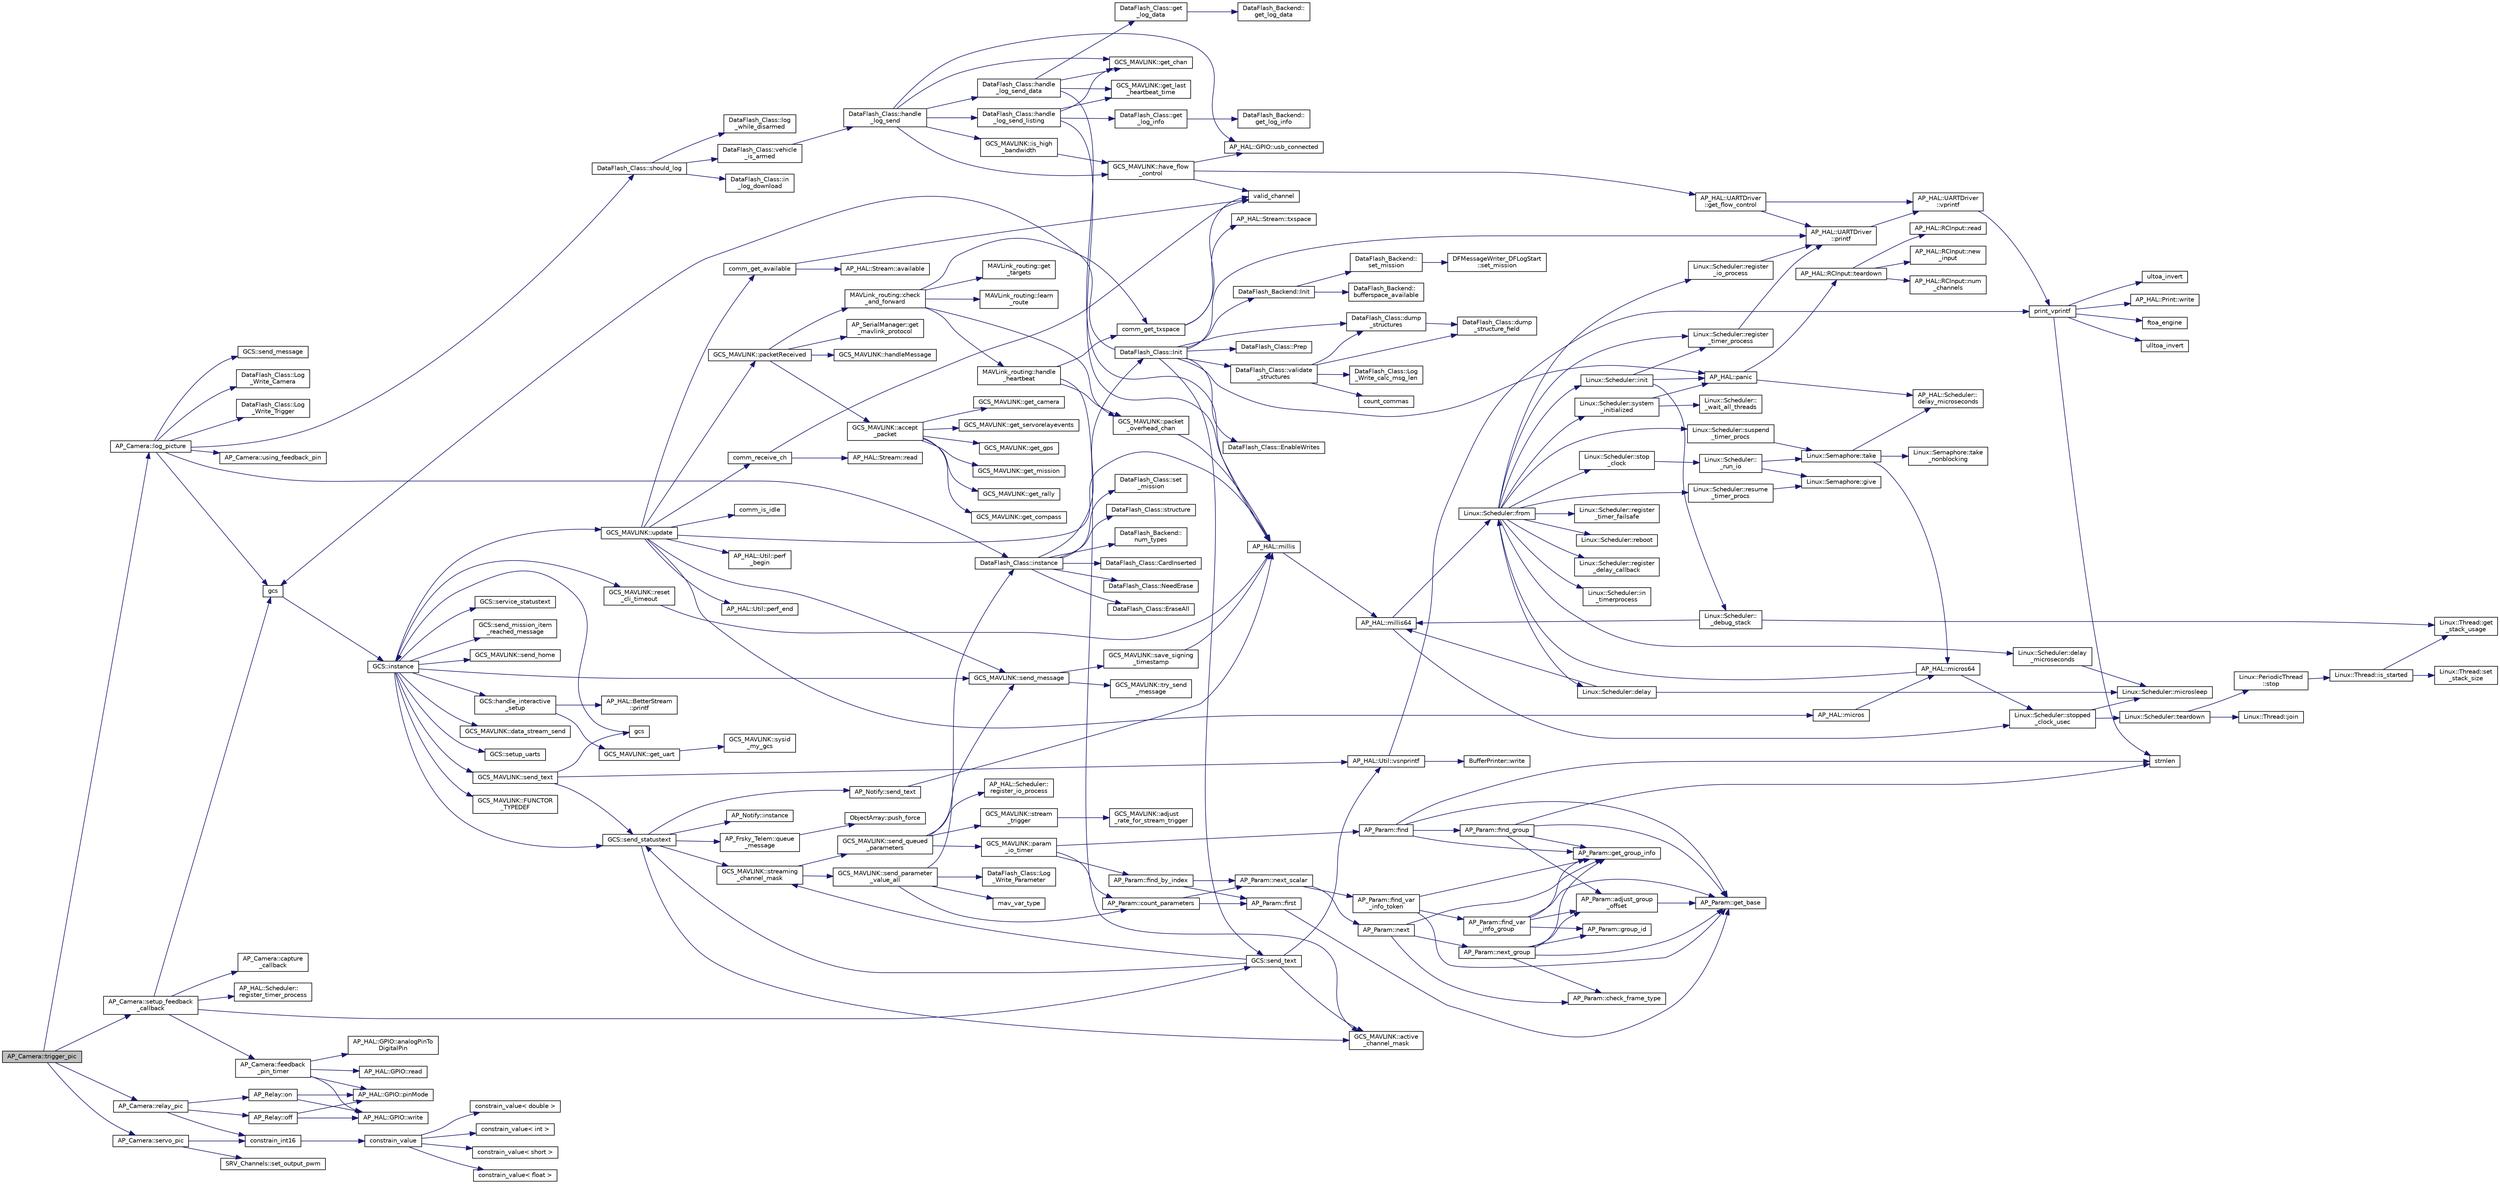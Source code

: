 digraph "AP_Camera::trigger_pic"
{
 // INTERACTIVE_SVG=YES
  edge [fontname="Helvetica",fontsize="10",labelfontname="Helvetica",labelfontsize="10"];
  node [fontname="Helvetica",fontsize="10",shape=record];
  rankdir="LR";
  Node1 [label="AP_Camera::trigger_pic",height=0.2,width=0.4,color="black", fillcolor="grey75", style="filled", fontcolor="black"];
  Node1 -> Node2 [color="midnightblue",fontsize="10",style="solid",fontname="Helvetica"];
  Node2 [label="AP_Camera::setup_feedback\l_callback",height=0.2,width=0.4,color="black", fillcolor="white", style="filled",URL="$classAP__Camera.html#a52203d3c3cc7e420e58c6d0e882f35f4"];
  Node2 -> Node3 [color="midnightblue",fontsize="10",style="solid",fontname="Helvetica"];
  Node3 [label="gcs",height=0.2,width=0.4,color="black", fillcolor="white", style="filled",URL="$GCS_8h.html#a1d3cc361b864ddf64a44c12ab3bd044e"];
  Node3 -> Node4 [color="midnightblue",fontsize="10",style="solid",fontname="Helvetica"];
  Node4 [label="GCS::instance",height=0.2,width=0.4,color="black", fillcolor="white", style="filled",URL="$classGCS.html#ae4cc34bdfabd2de4587d3553e6b4582d"];
  Node4 -> Node5 [color="midnightblue",fontsize="10",style="solid",fontname="Helvetica"];
  Node5 [label="GCS_MAVLINK::send_text",height=0.2,width=0.4,color="black", fillcolor="white", style="filled",URL="$structGCS__MAVLINK.html#a4a140f70e82bd456931afdfe045d610b"];
  Node5 -> Node6 [color="midnightblue",fontsize="10",style="solid",fontname="Helvetica"];
  Node6 [label="AP_HAL::Util::vsnprintf",height=0.2,width=0.4,color="black", fillcolor="white", style="filled",URL="$classAP__HAL_1_1Util.html#ac57ef0a9815cd597ad5cab5d6c31c6c8"];
  Node6 -> Node7 [color="midnightblue",fontsize="10",style="solid",fontname="Helvetica"];
  Node7 [label="print_vprintf",height=0.2,width=0.4,color="black", fillcolor="white", style="filled",URL="$print__vprintf_8cpp.html#a1534eaeab54696df96975b56d9f49212"];
  Node7 -> Node8 [color="midnightblue",fontsize="10",style="solid",fontname="Helvetica"];
  Node8 [label="AP_HAL::Print::write",height=0.2,width=0.4,color="black", fillcolor="white", style="filled",URL="$classAP__HAL_1_1Print.html#acc65391952a43334f8f5c9bef341f501"];
  Node7 -> Node9 [color="midnightblue",fontsize="10",style="solid",fontname="Helvetica"];
  Node9 [label="ftoa_engine",height=0.2,width=0.4,color="black", fillcolor="white", style="filled",URL="$ftoa__engine_8cpp.html#a1c28234da8f20b43c85890d4bb452947"];
  Node7 -> Node10 [color="midnightblue",fontsize="10",style="solid",fontname="Helvetica"];
  Node10 [label="strnlen",height=0.2,width=0.4,color="black", fillcolor="white", style="filled",URL="$replace_8cpp.html#a880bcc7b85a09e6254691bebd5344b51"];
  Node7 -> Node11 [color="midnightblue",fontsize="10",style="solid",fontname="Helvetica"];
  Node11 [label="ulltoa_invert",height=0.2,width=0.4,color="black", fillcolor="white", style="filled",URL="$utoa__invert_8cpp.html#a34926f552460b47c414ec4d83b32815c"];
  Node7 -> Node12 [color="midnightblue",fontsize="10",style="solid",fontname="Helvetica"];
  Node12 [label="ultoa_invert",height=0.2,width=0.4,color="black", fillcolor="white", style="filled",URL="$utoa__invert_8cpp.html#a5d99bba8e697c1e11da489d88fca8559"];
  Node6 -> Node13 [color="midnightblue",fontsize="10",style="solid",fontname="Helvetica"];
  Node13 [label="BufferPrinter::write",height=0.2,width=0.4,color="black", fillcolor="white", style="filled",URL="$classBufferPrinter.html#a0b98d7f59a6591097d2011d68359b8a0"];
  Node5 -> Node14 [color="midnightblue",fontsize="10",style="solid",fontname="Helvetica"];
  Node14 [label="gcs",height=0.2,width=0.4,color="black", fillcolor="white", style="filled",URL="$GCS__Common_8cpp.html#a1d3cc361b864ddf64a44c12ab3bd044e"];
  Node14 -> Node4 [color="midnightblue",fontsize="10",style="solid",fontname="Helvetica"];
  Node5 -> Node15 [color="midnightblue",fontsize="10",style="solid",fontname="Helvetica"];
  Node15 [label="GCS::send_statustext",height=0.2,width=0.4,color="black", fillcolor="white", style="filled",URL="$classGCS.html#a313e604179053ea42415b1c9289f13cd"];
  Node15 -> Node16 [color="midnightblue",fontsize="10",style="solid",fontname="Helvetica"];
  Node16 [label="AP_Frsky_Telem::queue\l_message",height=0.2,width=0.4,color="black", fillcolor="white", style="filled",URL="$classAP__Frsky__Telem.html#aef21b9f33af863589feda48a23877380"];
  Node16 -> Node17 [color="midnightblue",fontsize="10",style="solid",fontname="Helvetica"];
  Node17 [label="ObjectArray::push_force",height=0.2,width=0.4,color="black", fillcolor="white", style="filled",URL="$classObjectArray.html#aec1630ad862991767b30ae80a71a26ea"];
  Node15 -> Node18 [color="midnightblue",fontsize="10",style="solid",fontname="Helvetica"];
  Node18 [label="GCS_MAVLINK::active\l_channel_mask",height=0.2,width=0.4,color="black", fillcolor="white", style="filled",URL="$structGCS__MAVLINK.html#acad5b4ab40c7b7486392f07193ce4190"];
  Node15 -> Node19 [color="midnightblue",fontsize="10",style="solid",fontname="Helvetica"];
  Node19 [label="GCS_MAVLINK::streaming\l_channel_mask",height=0.2,width=0.4,color="black", fillcolor="white", style="filled",URL="$structGCS__MAVLINK.html#af948c4a65f98679941885e2c7cc12ac5"];
  Node19 -> Node20 [color="midnightblue",fontsize="10",style="solid",fontname="Helvetica"];
  Node20 [label="GCS_MAVLINK::send_parameter\l_value_all",height=0.2,width=0.4,color="black", fillcolor="white", style="filled",URL="$structGCS__MAVLINK.html#a1b0f7429c8fb152e17cd5fc0ff0d9267"];
  Node20 -> Node21 [color="midnightblue",fontsize="10",style="solid",fontname="Helvetica"];
  Node21 [label="mav_var_type",height=0.2,width=0.4,color="black", fillcolor="white", style="filled",URL="$GCS__MAVLink_8cpp.html#a4952a82a239f8f856c59724eb66847a2"];
  Node20 -> Node22 [color="midnightblue",fontsize="10",style="solid",fontname="Helvetica"];
  Node22 [label="AP_Param::count_parameters",height=0.2,width=0.4,color="black", fillcolor="white", style="filled",URL="$classAP__Param.html#a0819a26c7b80edb7a245036d1303cc75"];
  Node22 -> Node23 [color="midnightblue",fontsize="10",style="solid",fontname="Helvetica"];
  Node23 [label="AP_Param::first",height=0.2,width=0.4,color="black", fillcolor="white", style="filled",URL="$classAP__Param.html#adc0c44f152f0e3cbb12703b2a58d8f6b"];
  Node23 -> Node24 [color="midnightblue",fontsize="10",style="solid",fontname="Helvetica"];
  Node24 [label="AP_Param::get_base",height=0.2,width=0.4,color="black", fillcolor="white", style="filled",URL="$classAP__Param.html#a1dcc7820ea51e29cfb762387a9212818"];
  Node22 -> Node25 [color="midnightblue",fontsize="10",style="solid",fontname="Helvetica"];
  Node25 [label="AP_Param::next_scalar",height=0.2,width=0.4,color="black", fillcolor="white", style="filled",URL="$classAP__Param.html#a8cf8477edefdb6a0b2173d8229894173"];
  Node25 -> Node26 [color="midnightblue",fontsize="10",style="solid",fontname="Helvetica"];
  Node26 [label="AP_Param::next",height=0.2,width=0.4,color="black", fillcolor="white", style="filled",URL="$classAP__Param.html#ae329f47d0829a6ca578562fbec2d7383"];
  Node26 -> Node27 [color="midnightblue",fontsize="10",style="solid",fontname="Helvetica"];
  Node27 [label="AP_Param::check_frame_type",height=0.2,width=0.4,color="black", fillcolor="white", style="filled",URL="$classAP__Param.html#af535cde8cb54b9c361e199b2161980e7"];
  Node26 -> Node28 [color="midnightblue",fontsize="10",style="solid",fontname="Helvetica"];
  Node28 [label="AP_Param::get_group_info",height=0.2,width=0.4,color="black", fillcolor="white", style="filled",URL="$classAP__Param.html#a69baa95e011c7a8c4a29625c558c5501",tooltip="get group_info pointer based on flags "];
  Node26 -> Node29 [color="midnightblue",fontsize="10",style="solid",fontname="Helvetica"];
  Node29 [label="AP_Param::next_group",height=0.2,width=0.4,color="black", fillcolor="white", style="filled",URL="$classAP__Param.html#a17601b9ec7791da2904e07683e059e11"];
  Node29 -> Node27 [color="midnightblue",fontsize="10",style="solid",fontname="Helvetica"];
  Node29 -> Node28 [color="midnightblue",fontsize="10",style="solid",fontname="Helvetica"];
  Node29 -> Node30 [color="midnightblue",fontsize="10",style="solid",fontname="Helvetica"];
  Node30 [label="AP_Param::adjust_group\l_offset",height=0.2,width=0.4,color="black", fillcolor="white", style="filled",URL="$classAP__Param.html#aa8b43d95bca6adbf5497e8102cf73857"];
  Node30 -> Node24 [color="midnightblue",fontsize="10",style="solid",fontname="Helvetica"];
  Node29 -> Node31 [color="midnightblue",fontsize="10",style="solid",fontname="Helvetica"];
  Node31 [label="AP_Param::group_id",height=0.2,width=0.4,color="black", fillcolor="white", style="filled",URL="$classAP__Param.html#a90f6be43b427d44475380211164f8292"];
  Node29 -> Node24 [color="midnightblue",fontsize="10",style="solid",fontname="Helvetica"];
  Node25 -> Node32 [color="midnightblue",fontsize="10",style="solid",fontname="Helvetica"];
  Node32 [label="AP_Param::find_var\l_info_token",height=0.2,width=0.4,color="black", fillcolor="white", style="filled",URL="$classAP__Param.html#aa2638d3b9db28506452fc121c7faa7ff"];
  Node32 -> Node24 [color="midnightblue",fontsize="10",style="solid",fontname="Helvetica"];
  Node32 -> Node28 [color="midnightblue",fontsize="10",style="solid",fontname="Helvetica"];
  Node32 -> Node33 [color="midnightblue",fontsize="10",style="solid",fontname="Helvetica"];
  Node33 [label="AP_Param::find_var\l_info_group",height=0.2,width=0.4,color="black", fillcolor="white", style="filled",URL="$classAP__Param.html#a0a5b0b035c7d17569e4a814f20f00985"];
  Node33 -> Node24 [color="midnightblue",fontsize="10",style="solid",fontname="Helvetica"];
  Node33 -> Node28 [color="midnightblue",fontsize="10",style="solid",fontname="Helvetica"];
  Node33 -> Node30 [color="midnightblue",fontsize="10",style="solid",fontname="Helvetica"];
  Node33 -> Node31 [color="midnightblue",fontsize="10",style="solid",fontname="Helvetica"];
  Node20 -> Node34 [color="midnightblue",fontsize="10",style="solid",fontname="Helvetica"];
  Node34 [label="DataFlash_Class::instance",height=0.2,width=0.4,color="black", fillcolor="white", style="filled",URL="$classDataFlash__Class.html#af898b7f68e05b5d2a6eaf53d2c178983"];
  Node34 -> Node35 [color="midnightblue",fontsize="10",style="solid",fontname="Helvetica"];
  Node35 [label="DataFlash_Class::set\l_mission",height=0.2,width=0.4,color="black", fillcolor="white", style="filled",URL="$classDataFlash__Class.html#a95bf3cac993c1ee326acc6447e99d875"];
  Node34 -> Node36 [color="midnightblue",fontsize="10",style="solid",fontname="Helvetica"];
  Node36 [label="DataFlash_Class::Init",height=0.2,width=0.4,color="black", fillcolor="white", style="filled",URL="$classDataFlash__Class.html#aabebe7ff9db07e2890274fceaa81b063"];
  Node36 -> Node3 [color="midnightblue",fontsize="10",style="solid",fontname="Helvetica"];
  Node36 -> Node37 [color="midnightblue",fontsize="10",style="solid",fontname="Helvetica"];
  Node37 [label="GCS::send_text",height=0.2,width=0.4,color="black", fillcolor="white", style="filled",URL="$classGCS.html#a9866f3484283db744409e40719cef765"];
  Node37 -> Node6 [color="midnightblue",fontsize="10",style="solid",fontname="Helvetica"];
  Node37 -> Node15 [color="midnightblue",fontsize="10",style="solid",fontname="Helvetica"];
  Node37 -> Node18 [color="midnightblue",fontsize="10",style="solid",fontname="Helvetica"];
  Node37 -> Node19 [color="midnightblue",fontsize="10",style="solid",fontname="Helvetica"];
  Node36 -> Node38 [color="midnightblue",fontsize="10",style="solid",fontname="Helvetica"];
  Node38 [label="DataFlash_Class::validate\l_structures",height=0.2,width=0.4,color="black", fillcolor="white", style="filled",URL="$classDataFlash__Class.html#a7193ed9ff821c5c537bc8d68c8b53cbc"];
  Node38 -> Node39 [color="midnightblue",fontsize="10",style="solid",fontname="Helvetica"];
  Node39 [label="count_commas",height=0.2,width=0.4,color="black", fillcolor="white", style="filled",URL="$DataFlash_8cpp.html#a6c29cfdd6f10b5426f57e67da4d1263a",tooltip="return the number of commas present in string "];
  Node38 -> Node40 [color="midnightblue",fontsize="10",style="solid",fontname="Helvetica"];
  Node40 [label="DataFlash_Class::Log\l_Write_calc_msg_len",height=0.2,width=0.4,color="black", fillcolor="white", style="filled",URL="$classDataFlash__Class.html#a474e87959e63149998c6e28e4f723f1b"];
  Node38 -> Node41 [color="midnightblue",fontsize="10",style="solid",fontname="Helvetica"];
  Node41 [label="DataFlash_Class::dump\l_structure_field",height=0.2,width=0.4,color="black", fillcolor="white", style="filled",URL="$classDataFlash__Class.html#a90ed3e76e30196abd83824a4cddb465f",tooltip="pretty-print field information from a log structure "];
  Node38 -> Node42 [color="midnightblue",fontsize="10",style="solid",fontname="Helvetica"];
  Node42 [label="DataFlash_Class::dump\l_structures",height=0.2,width=0.4,color="black", fillcolor="white", style="filled",URL="$classDataFlash__Class.html#a4e8559ffac5b33cfd3e4a39b78d2ff50"];
  Node42 -> Node41 [color="midnightblue",fontsize="10",style="solid",fontname="Helvetica"];
  Node36 -> Node42 [color="midnightblue",fontsize="10",style="solid",fontname="Helvetica"];
  Node36 -> Node43 [color="midnightblue",fontsize="10",style="solid",fontname="Helvetica"];
  Node43 [label="AP_HAL::panic",height=0.2,width=0.4,color="black", fillcolor="white", style="filled",URL="$namespaceAP__HAL.html#a71832f03d849a0c088f04fc98d3c8143"];
  Node43 -> Node44 [color="midnightblue",fontsize="10",style="solid",fontname="Helvetica"];
  Node44 [label="AP_HAL::RCInput::teardown",height=0.2,width=0.4,color="black", fillcolor="white", style="filled",URL="$classAP__HAL_1_1RCInput.html#a2bea13d38f2b9ae8bf5193a3a69f0a31"];
  Node44 -> Node45 [color="midnightblue",fontsize="10",style="solid",fontname="Helvetica"];
  Node45 [label="AP_HAL::RCInput::new\l_input",height=0.2,width=0.4,color="black", fillcolor="white", style="filled",URL="$classAP__HAL_1_1RCInput.html#aee1fade33080edef83dd7db0fad0f7da"];
  Node44 -> Node46 [color="midnightblue",fontsize="10",style="solid",fontname="Helvetica"];
  Node46 [label="AP_HAL::RCInput::num\l_channels",height=0.2,width=0.4,color="black", fillcolor="white", style="filled",URL="$classAP__HAL_1_1RCInput.html#ae55f959c6115c1f41783af3a2b6c4fcd"];
  Node44 -> Node47 [color="midnightblue",fontsize="10",style="solid",fontname="Helvetica"];
  Node47 [label="AP_HAL::RCInput::read",height=0.2,width=0.4,color="black", fillcolor="white", style="filled",URL="$classAP__HAL_1_1RCInput.html#a078fd7e6d2e6a899009ec674a8e03498"];
  Node43 -> Node48 [color="midnightblue",fontsize="10",style="solid",fontname="Helvetica"];
  Node48 [label="AP_HAL::Scheduler::\ldelay_microseconds",height=0.2,width=0.4,color="black", fillcolor="white", style="filled",URL="$classAP__HAL_1_1Scheduler.html#a78c4f1b1f192ac1c99544b6cc8f099b0"];
  Node36 -> Node49 [color="midnightblue",fontsize="10",style="solid",fontname="Helvetica"];
  Node49 [label="AP_HAL::UARTDriver\l::printf",height=0.2,width=0.4,color="black", fillcolor="white", style="filled",URL="$classAP__HAL_1_1UARTDriver.html#a6ceedc792594e59fc7d80b39a435f027"];
  Node49 -> Node50 [color="midnightblue",fontsize="10",style="solid",fontname="Helvetica"];
  Node50 [label="AP_HAL::UARTDriver\l::vprintf",height=0.2,width=0.4,color="black", fillcolor="white", style="filled",URL="$classAP__HAL_1_1UARTDriver.html#aa8abfb6d6641299472c29ac1edde559f"];
  Node50 -> Node7 [color="midnightblue",fontsize="10",style="solid",fontname="Helvetica"];
  Node36 -> Node51 [color="midnightblue",fontsize="10",style="solid",fontname="Helvetica"];
  Node51 [label="DataFlash_Backend::Init",height=0.2,width=0.4,color="black", fillcolor="white", style="filled",URL="$classDataFlash__Backend.html#aff10c329f79c1bdaedbc6fdf4028c2a5"];
  Node51 -> Node52 [color="midnightblue",fontsize="10",style="solid",fontname="Helvetica"];
  Node52 [label="DataFlash_Backend::\lset_mission",height=0.2,width=0.4,color="black", fillcolor="white", style="filled",URL="$classDataFlash__Backend.html#a0d81b33bb8560bac27b7395e58045a76"];
  Node52 -> Node53 [color="midnightblue",fontsize="10",style="solid",fontname="Helvetica"];
  Node53 [label="DFMessageWriter_DFLogStart\l::set_mission",height=0.2,width=0.4,color="black", fillcolor="white", style="filled",URL="$classDFMessageWriter__DFLogStart.html#a8584b1fa0775b7ff593a1760f5461074"];
  Node51 -> Node54 [color="midnightblue",fontsize="10",style="solid",fontname="Helvetica"];
  Node54 [label="DataFlash_Backend::\lbufferspace_available",height=0.2,width=0.4,color="black", fillcolor="white", style="filled",URL="$classDataFlash__Backend.html#a225465cb83db429757bbbf224796ed8f"];
  Node36 -> Node55 [color="midnightblue",fontsize="10",style="solid",fontname="Helvetica"];
  Node55 [label="DataFlash_Class::Prep",height=0.2,width=0.4,color="black", fillcolor="white", style="filled",URL="$classDataFlash__Class.html#a65077b33c55004bee38cd4a6ca6ae489"];
  Node36 -> Node56 [color="midnightblue",fontsize="10",style="solid",fontname="Helvetica"];
  Node56 [label="DataFlash_Class::EnableWrites",height=0.2,width=0.4,color="black", fillcolor="white", style="filled",URL="$classDataFlash__Class.html#ae85a3c49d2883b975376baaab5ab958f"];
  Node34 -> Node57 [color="midnightblue",fontsize="10",style="solid",fontname="Helvetica"];
  Node57 [label="DataFlash_Class::structure",height=0.2,width=0.4,color="black", fillcolor="white", style="filled",URL="$classDataFlash__Class.html#a7ac0e748bbc5c6e72645bb6245257600"];
  Node34 -> Node58 [color="midnightblue",fontsize="10",style="solid",fontname="Helvetica"];
  Node58 [label="DataFlash_Backend::\lnum_types",height=0.2,width=0.4,color="black", fillcolor="white", style="filled",URL="$classDataFlash__Backend.html#a33e7a1703d68bd91ac6782bb10b209f8"];
  Node34 -> Node59 [color="midnightblue",fontsize="10",style="solid",fontname="Helvetica"];
  Node59 [label="DataFlash_Class::CardInserted",height=0.2,width=0.4,color="black", fillcolor="white", style="filled",URL="$classDataFlash__Class.html#a1d18bc15f196f1deb794f9ebd4878da8"];
  Node34 -> Node60 [color="midnightblue",fontsize="10",style="solid",fontname="Helvetica"];
  Node60 [label="DataFlash_Class::NeedErase",height=0.2,width=0.4,color="black", fillcolor="white", style="filled",URL="$classDataFlash__Class.html#a803c6dd673a2eaac58eea2012e57ea17"];
  Node34 -> Node61 [color="midnightblue",fontsize="10",style="solid",fontname="Helvetica"];
  Node61 [label="DataFlash_Class::EraseAll",height=0.2,width=0.4,color="black", fillcolor="white", style="filled",URL="$classDataFlash__Class.html#a53a4a975a3813e9f58ddaaa3b5865a4a"];
  Node20 -> Node62 [color="midnightblue",fontsize="10",style="solid",fontname="Helvetica"];
  Node62 [label="DataFlash_Class::Log\l_Write_Parameter",height=0.2,width=0.4,color="black", fillcolor="white", style="filled",URL="$classDataFlash__Class.html#a488ee9ba241f827fcb979dbccfdab76d"];
  Node19 -> Node63 [color="midnightblue",fontsize="10",style="solid",fontname="Helvetica"];
  Node63 [label="GCS_MAVLINK::send_queued\l_parameters",height=0.2,width=0.4,color="black", fillcolor="white", style="filled",URL="$structGCS__MAVLINK.html#a44943b0751244617b9c32c9f0af6a059"];
  Node63 -> Node64 [color="midnightblue",fontsize="10",style="solid",fontname="Helvetica"];
  Node64 [label="AP_HAL::Scheduler::\lregister_io_process",height=0.2,width=0.4,color="black", fillcolor="white", style="filled",URL="$classAP__HAL_1_1Scheduler.html#a51a2227b617f47e9638d7feb6cfdaba4"];
  Node63 -> Node65 [color="midnightblue",fontsize="10",style="solid",fontname="Helvetica"];
  Node65 [label="GCS_MAVLINK::param\l_io_timer",height=0.2,width=0.4,color="black", fillcolor="white", style="filled",URL="$structGCS__MAVLINK.html#aa618589386d5c8d7fd3ff554a3d91600"];
  Node65 -> Node22 [color="midnightblue",fontsize="10",style="solid",fontname="Helvetica"];
  Node65 -> Node66 [color="midnightblue",fontsize="10",style="solid",fontname="Helvetica"];
  Node66 [label="AP_Param::find_by_index",height=0.2,width=0.4,color="black", fillcolor="white", style="filled",URL="$classAP__Param.html#acab771c52831e63c3985007ff9f59330"];
  Node66 -> Node23 [color="midnightblue",fontsize="10",style="solid",fontname="Helvetica"];
  Node66 -> Node25 [color="midnightblue",fontsize="10",style="solid",fontname="Helvetica"];
  Node65 -> Node67 [color="midnightblue",fontsize="10",style="solid",fontname="Helvetica"];
  Node67 [label="AP_Param::find",height=0.2,width=0.4,color="black", fillcolor="white", style="filled",URL="$classAP__Param.html#a3e646a4ec73842265e47d9ccfe0ced9d"];
  Node67 -> Node10 [color="midnightblue",fontsize="10",style="solid",fontname="Helvetica"];
  Node67 -> Node28 [color="midnightblue",fontsize="10",style="solid",fontname="Helvetica"];
  Node67 -> Node68 [color="midnightblue",fontsize="10",style="solid",fontname="Helvetica"];
  Node68 [label="AP_Param::find_group",height=0.2,width=0.4,color="black", fillcolor="white", style="filled",URL="$classAP__Param.html#a6d02e2c94f578782f8f68ef0fec7a43d"];
  Node68 -> Node28 [color="midnightblue",fontsize="10",style="solid",fontname="Helvetica"];
  Node68 -> Node30 [color="midnightblue",fontsize="10",style="solid",fontname="Helvetica"];
  Node68 -> Node24 [color="midnightblue",fontsize="10",style="solid",fontname="Helvetica"];
  Node68 -> Node10 [color="midnightblue",fontsize="10",style="solid",fontname="Helvetica"];
  Node67 -> Node24 [color="midnightblue",fontsize="10",style="solid",fontname="Helvetica"];
  Node63 -> Node69 [color="midnightblue",fontsize="10",style="solid",fontname="Helvetica"];
  Node69 [label="GCS_MAVLINK::stream\l_trigger",height=0.2,width=0.4,color="black", fillcolor="white", style="filled",URL="$structGCS__MAVLINK.html#a651481da1e7defa4b9e88ad4a188421e"];
  Node69 -> Node70 [color="midnightblue",fontsize="10",style="solid",fontname="Helvetica"];
  Node70 [label="GCS_MAVLINK::adjust\l_rate_for_stream_trigger",height=0.2,width=0.4,color="black", fillcolor="white", style="filled",URL="$structGCS__MAVLINK.html#a5ac060854c41f1df8f2435168b89746e"];
  Node63 -> Node71 [color="midnightblue",fontsize="10",style="solid",fontname="Helvetica"];
  Node71 [label="GCS_MAVLINK::send_message",height=0.2,width=0.4,color="black", fillcolor="white", style="filled",URL="$structGCS__MAVLINK.html#a4902306dab46ff02b2296f99eb1f1c9c"];
  Node71 -> Node72 [color="midnightblue",fontsize="10",style="solid",fontname="Helvetica"];
  Node72 [label="GCS_MAVLINK::save_signing\l_timestamp",height=0.2,width=0.4,color="black", fillcolor="white", style="filled",URL="$structGCS__MAVLINK.html#a557b471724d4f126458757e0c4f54e78"];
  Node72 -> Node73 [color="midnightblue",fontsize="10",style="solid",fontname="Helvetica"];
  Node73 [label="AP_HAL::millis",height=0.2,width=0.4,color="black", fillcolor="white", style="filled",URL="$namespaceAP__HAL.html#a77dffbb18891996280308e21316ec186"];
  Node73 -> Node74 [color="midnightblue",fontsize="10",style="solid",fontname="Helvetica"];
  Node74 [label="AP_HAL::millis64",height=0.2,width=0.4,color="black", fillcolor="white", style="filled",URL="$namespaceAP__HAL.html#a59336c5fceaf28a76d1df1581a87a25d"];
  Node74 -> Node75 [color="midnightblue",fontsize="10",style="solid",fontname="Helvetica"];
  Node75 [label="Linux::Scheduler::from",height=0.2,width=0.4,color="black", fillcolor="white", style="filled",URL="$classLinux_1_1Scheduler.html#a53ecaae0fdc72f85bd57c4b0cff93653"];
  Node75 -> Node76 [color="midnightblue",fontsize="10",style="solid",fontname="Helvetica"];
  Node76 [label="Linux::Scheduler::init",height=0.2,width=0.4,color="black", fillcolor="white", style="filled",URL="$classLinux_1_1Scheduler.html#a3d77c332e051c28c83fb07757e7100bd"];
  Node76 -> Node43 [color="midnightblue",fontsize="10",style="solid",fontname="Helvetica"];
  Node76 -> Node77 [color="midnightblue",fontsize="10",style="solid",fontname="Helvetica"];
  Node77 [label="Linux::Scheduler::register\l_timer_process",height=0.2,width=0.4,color="black", fillcolor="white", style="filled",URL="$classLinux_1_1Scheduler.html#a02a34a123dfebaf360f7010745e1e646"];
  Node77 -> Node49 [color="midnightblue",fontsize="10",style="solid",fontname="Helvetica"];
  Node76 -> Node78 [color="midnightblue",fontsize="10",style="solid",fontname="Helvetica"];
  Node78 [label="Linux::Scheduler::\l_debug_stack",height=0.2,width=0.4,color="black", fillcolor="white", style="filled",URL="$classLinux_1_1Scheduler.html#a163eb7b285c95b1b1d036fc61d723910"];
  Node78 -> Node74 [color="midnightblue",fontsize="10",style="solid",fontname="Helvetica"];
  Node78 -> Node79 [color="midnightblue",fontsize="10",style="solid",fontname="Helvetica"];
  Node79 [label="Linux::Thread::get\l_stack_usage",height=0.2,width=0.4,color="black", fillcolor="white", style="filled",URL="$classLinux_1_1Thread.html#a6884970a0811ae21953c57fb98aa6e96"];
  Node75 -> Node80 [color="midnightblue",fontsize="10",style="solid",fontname="Helvetica"];
  Node80 [label="Linux::Scheduler::delay",height=0.2,width=0.4,color="black", fillcolor="white", style="filled",URL="$classLinux_1_1Scheduler.html#a14f3239ecbb9889823b20dc9de655c2f"];
  Node80 -> Node74 [color="midnightblue",fontsize="10",style="solid",fontname="Helvetica"];
  Node80 -> Node81 [color="midnightblue",fontsize="10",style="solid",fontname="Helvetica"];
  Node81 [label="Linux::Scheduler::microsleep",height=0.2,width=0.4,color="black", fillcolor="white", style="filled",URL="$classLinux_1_1Scheduler.html#a647872aff158b510c56862f51f951538"];
  Node75 -> Node82 [color="midnightblue",fontsize="10",style="solid",fontname="Helvetica"];
  Node82 [label="Linux::Scheduler::delay\l_microseconds",height=0.2,width=0.4,color="black", fillcolor="white", style="filled",URL="$classLinux_1_1Scheduler.html#a4cffd5bcba0175bf49c7aa75ff3bf09a"];
  Node82 -> Node81 [color="midnightblue",fontsize="10",style="solid",fontname="Helvetica"];
  Node75 -> Node83 [color="midnightblue",fontsize="10",style="solid",fontname="Helvetica"];
  Node83 [label="Linux::Scheduler::register\l_delay_callback",height=0.2,width=0.4,color="black", fillcolor="white", style="filled",URL="$classLinux_1_1Scheduler.html#a5cb50b637d5fd3e5f9220bc23db0fb3f"];
  Node75 -> Node77 [color="midnightblue",fontsize="10",style="solid",fontname="Helvetica"];
  Node75 -> Node84 [color="midnightblue",fontsize="10",style="solid",fontname="Helvetica"];
  Node84 [label="Linux::Scheduler::register\l_io_process",height=0.2,width=0.4,color="black", fillcolor="white", style="filled",URL="$classLinux_1_1Scheduler.html#aa2be97cb8686d72cc322fb38f69a940c"];
  Node84 -> Node49 [color="midnightblue",fontsize="10",style="solid",fontname="Helvetica"];
  Node75 -> Node85 [color="midnightblue",fontsize="10",style="solid",fontname="Helvetica"];
  Node85 [label="Linux::Scheduler::suspend\l_timer_procs",height=0.2,width=0.4,color="black", fillcolor="white", style="filled",URL="$classLinux_1_1Scheduler.html#abba967d02c28cb0b16a7cebbff9bc6d6"];
  Node85 -> Node86 [color="midnightblue",fontsize="10",style="solid",fontname="Helvetica"];
  Node86 [label="Linux::Semaphore::take",height=0.2,width=0.4,color="black", fillcolor="white", style="filled",URL="$classLinux_1_1Semaphore.html#afc4c8706abb7e68aa4001ea372dc614e"];
  Node86 -> Node87 [color="midnightblue",fontsize="10",style="solid",fontname="Helvetica"];
  Node87 [label="Linux::Semaphore::take\l_nonblocking",height=0.2,width=0.4,color="black", fillcolor="white", style="filled",URL="$classLinux_1_1Semaphore.html#a561b4f40f3a76335f1a686c2aed526f9"];
  Node86 -> Node88 [color="midnightblue",fontsize="10",style="solid",fontname="Helvetica"];
  Node88 [label="AP_HAL::micros64",height=0.2,width=0.4,color="black", fillcolor="white", style="filled",URL="$namespaceAP__HAL.html#a7aa0ce7625c9680e30ff4a99940907a5"];
  Node88 -> Node75 [color="midnightblue",fontsize="10",style="solid",fontname="Helvetica"];
  Node88 -> Node89 [color="midnightblue",fontsize="10",style="solid",fontname="Helvetica"];
  Node89 [label="Linux::Scheduler::stopped\l_clock_usec",height=0.2,width=0.4,color="black", fillcolor="white", style="filled",URL="$classLinux_1_1Scheduler.html#a682b4c34f330f66db5ab4aa5d96e13f9"];
  Node89 -> Node81 [color="midnightblue",fontsize="10",style="solid",fontname="Helvetica"];
  Node89 -> Node90 [color="midnightblue",fontsize="10",style="solid",fontname="Helvetica"];
  Node90 [label="Linux::Scheduler::teardown",height=0.2,width=0.4,color="black", fillcolor="white", style="filled",URL="$classLinux_1_1Scheduler.html#ab373a83d818679432520ea881044b2a7"];
  Node90 -> Node91 [color="midnightblue",fontsize="10",style="solid",fontname="Helvetica"];
  Node91 [label="Linux::PeriodicThread\l::stop",height=0.2,width=0.4,color="black", fillcolor="white", style="filled",URL="$classLinux_1_1PeriodicThread.html#a136aaf6e713f63b246fc4a2905e6e9a1"];
  Node91 -> Node92 [color="midnightblue",fontsize="10",style="solid",fontname="Helvetica"];
  Node92 [label="Linux::Thread::is_started",height=0.2,width=0.4,color="black", fillcolor="white", style="filled",URL="$classLinux_1_1Thread.html#a240d7b48a9a8eb43638f67295a1819e5"];
  Node92 -> Node79 [color="midnightblue",fontsize="10",style="solid",fontname="Helvetica"];
  Node92 -> Node93 [color="midnightblue",fontsize="10",style="solid",fontname="Helvetica"];
  Node93 [label="Linux::Thread::set\l_stack_size",height=0.2,width=0.4,color="black", fillcolor="white", style="filled",URL="$classLinux_1_1Thread.html#a8d3282b714faaf68eae534e9276419f0"];
  Node90 -> Node94 [color="midnightblue",fontsize="10",style="solid",fontname="Helvetica"];
  Node94 [label="Linux::Thread::join",height=0.2,width=0.4,color="black", fillcolor="white", style="filled",URL="$classLinux_1_1Thread.html#a32b7d184279634922e2f3b23b584fbcd"];
  Node86 -> Node48 [color="midnightblue",fontsize="10",style="solid",fontname="Helvetica"];
  Node75 -> Node95 [color="midnightblue",fontsize="10",style="solid",fontname="Helvetica"];
  Node95 [label="Linux::Scheduler::resume\l_timer_procs",height=0.2,width=0.4,color="black", fillcolor="white", style="filled",URL="$classLinux_1_1Scheduler.html#aee4e701b92cb4721c4de1bfcdcded70c"];
  Node95 -> Node96 [color="midnightblue",fontsize="10",style="solid",fontname="Helvetica"];
  Node96 [label="Linux::Semaphore::give",height=0.2,width=0.4,color="black", fillcolor="white", style="filled",URL="$classLinux_1_1Semaphore.html#a216f91636f64b57b59d43ef64af91624"];
  Node75 -> Node97 [color="midnightblue",fontsize="10",style="solid",fontname="Helvetica"];
  Node97 [label="Linux::Scheduler::in\l_timerprocess",height=0.2,width=0.4,color="black", fillcolor="white", style="filled",URL="$classLinux_1_1Scheduler.html#af23753e7c6bfa97553db215a64235455"];
  Node75 -> Node98 [color="midnightblue",fontsize="10",style="solid",fontname="Helvetica"];
  Node98 [label="Linux::Scheduler::register\l_timer_failsafe",height=0.2,width=0.4,color="black", fillcolor="white", style="filled",URL="$classLinux_1_1Scheduler.html#ac193459e3575c7a0588fdc72250c2044"];
  Node75 -> Node99 [color="midnightblue",fontsize="10",style="solid",fontname="Helvetica"];
  Node99 [label="Linux::Scheduler::system\l_initialized",height=0.2,width=0.4,color="black", fillcolor="white", style="filled",URL="$classLinux_1_1Scheduler.html#ad6070a7ee637adf5101b1e6b6efbf8f6"];
  Node99 -> Node43 [color="midnightblue",fontsize="10",style="solid",fontname="Helvetica"];
  Node99 -> Node100 [color="midnightblue",fontsize="10",style="solid",fontname="Helvetica"];
  Node100 [label="Linux::Scheduler::\l_wait_all_threads",height=0.2,width=0.4,color="black", fillcolor="white", style="filled",URL="$classLinux_1_1Scheduler.html#ac52c8da3f1f4fd79c50bd64379daf399"];
  Node75 -> Node101 [color="midnightblue",fontsize="10",style="solid",fontname="Helvetica"];
  Node101 [label="Linux::Scheduler::reboot",height=0.2,width=0.4,color="black", fillcolor="white", style="filled",URL="$classLinux_1_1Scheduler.html#ae72cfa66c849ffd882ef518c35c71e69"];
  Node75 -> Node102 [color="midnightblue",fontsize="10",style="solid",fontname="Helvetica"];
  Node102 [label="Linux::Scheduler::stop\l_clock",height=0.2,width=0.4,color="black", fillcolor="white", style="filled",URL="$classLinux_1_1Scheduler.html#a392aebafcdfe9a812e4db4b7a9dcce9c"];
  Node102 -> Node103 [color="midnightblue",fontsize="10",style="solid",fontname="Helvetica"];
  Node103 [label="Linux::Scheduler::\l_run_io",height=0.2,width=0.4,color="black", fillcolor="white", style="filled",URL="$classLinux_1_1Scheduler.html#a70b024d7d0886bf47b46cc3ee310d638"];
  Node103 -> Node86 [color="midnightblue",fontsize="10",style="solid",fontname="Helvetica"];
  Node103 -> Node96 [color="midnightblue",fontsize="10",style="solid",fontname="Helvetica"];
  Node74 -> Node89 [color="midnightblue",fontsize="10",style="solid",fontname="Helvetica"];
  Node71 -> Node104 [color="midnightblue",fontsize="10",style="solid",fontname="Helvetica"];
  Node104 [label="GCS_MAVLINK::try_send\l_message",height=0.2,width=0.4,color="black", fillcolor="white", style="filled",URL="$structGCS__MAVLINK.html#a0870d4c6246a091f33aec4d5293b38b0"];
  Node15 -> Node105 [color="midnightblue",fontsize="10",style="solid",fontname="Helvetica"];
  Node105 [label="AP_Notify::instance",height=0.2,width=0.4,color="black", fillcolor="white", style="filled",URL="$classAP__Notify.html#ac913e4fc6f8fa6a1e0a9b92b93fe7ab1"];
  Node15 -> Node106 [color="midnightblue",fontsize="10",style="solid",fontname="Helvetica"];
  Node106 [label="AP_Notify::send_text",height=0.2,width=0.4,color="black", fillcolor="white", style="filled",URL="$classAP__Notify.html#a0f38b9b4be211e200675dd048c81f500"];
  Node106 -> Node73 [color="midnightblue",fontsize="10",style="solid",fontname="Helvetica"];
  Node4 -> Node15 [color="midnightblue",fontsize="10",style="solid",fontname="Helvetica"];
  Node4 -> Node107 [color="midnightblue",fontsize="10",style="solid",fontname="Helvetica"];
  Node107 [label="GCS::service_statustext",height=0.2,width=0.4,color="black", fillcolor="white", style="filled",URL="$classGCS.html#a824e538eff6cbf7c9074840600fbf6ff"];
  Node4 -> Node108 [color="midnightblue",fontsize="10",style="solid",fontname="Helvetica"];
  Node108 [label="GCS_MAVLINK::reset\l_cli_timeout",height=0.2,width=0.4,color="black", fillcolor="white", style="filled",URL="$structGCS__MAVLINK.html#af5e92e687223f8a102363b90f325e612"];
  Node108 -> Node73 [color="midnightblue",fontsize="10",style="solid",fontname="Helvetica"];
  Node4 -> Node71 [color="midnightblue",fontsize="10",style="solid",fontname="Helvetica"];
  Node4 -> Node109 [color="midnightblue",fontsize="10",style="solid",fontname="Helvetica"];
  Node109 [label="GCS::send_mission_item\l_reached_message",height=0.2,width=0.4,color="black", fillcolor="white", style="filled",URL="$classGCS.html#ade82ad44b8dcea3f95ab08f4f8b59924"];
  Node4 -> Node110 [color="midnightblue",fontsize="10",style="solid",fontname="Helvetica"];
  Node110 [label="GCS_MAVLINK::send_home",height=0.2,width=0.4,color="black", fillcolor="white", style="filled",URL="$structGCS__MAVLINK.html#af4ede1a2a780e0e80dcfffab99593ab9"];
  Node4 -> Node111 [color="midnightblue",fontsize="10",style="solid",fontname="Helvetica"];
  Node111 [label="GCS_MAVLINK::data_stream_send",height=0.2,width=0.4,color="black", fillcolor="white", style="filled",URL="$structGCS__MAVLINK.html#a3b3d0c4e02d521c0fe0b2b923a57e58c"];
  Node4 -> Node112 [color="midnightblue",fontsize="10",style="solid",fontname="Helvetica"];
  Node112 [label="GCS_MAVLINK::update",height=0.2,width=0.4,color="black", fillcolor="white", style="filled",URL="$structGCS__MAVLINK.html#aafd0957768c4f81022b1f173c561b42d"];
  Node112 -> Node113 [color="midnightblue",fontsize="10",style="solid",fontname="Helvetica"];
  Node113 [label="AP_HAL::micros",height=0.2,width=0.4,color="black", fillcolor="white", style="filled",URL="$namespaceAP__HAL.html#a8293355e35887733b1fd151aef08a787"];
  Node113 -> Node88 [color="midnightblue",fontsize="10",style="solid",fontname="Helvetica"];
  Node112 -> Node114 [color="midnightblue",fontsize="10",style="solid",fontname="Helvetica"];
  Node114 [label="AP_HAL::Util::perf\l_begin",height=0.2,width=0.4,color="black", fillcolor="white", style="filled",URL="$classAP__HAL_1_1Util.html#a8ee016bee7e471240be5a2c648015a1d"];
  Node112 -> Node115 [color="midnightblue",fontsize="10",style="solid",fontname="Helvetica"];
  Node115 [label="comm_get_available",height=0.2,width=0.4,color="black", fillcolor="white", style="filled",URL="$GCS__MAVLink_8cpp.html#a2817de906dc695cf406a4a43be1bc724"];
  Node115 -> Node116 [color="midnightblue",fontsize="10",style="solid",fontname="Helvetica"];
  Node116 [label="valid_channel",height=0.2,width=0.4,color="black", fillcolor="white", style="filled",URL="$GCS__MAVLink_8h.html#a17ee8d1ce05b7d160ccc6a78b92b774f"];
  Node115 -> Node117 [color="midnightblue",fontsize="10",style="solid",fontname="Helvetica"];
  Node117 [label="AP_HAL::Stream::available",height=0.2,width=0.4,color="black", fillcolor="white", style="filled",URL="$classAP__HAL_1_1Stream.html#ae6aa935b5bbd553a2654bfec4e14961e"];
  Node112 -> Node118 [color="midnightblue",fontsize="10",style="solid",fontname="Helvetica"];
  Node118 [label="comm_receive_ch",height=0.2,width=0.4,color="black", fillcolor="white", style="filled",URL="$GCS__MAVLink_8cpp.html#a34488d8c3ec2e467fd083707754001d3"];
  Node118 -> Node116 [color="midnightblue",fontsize="10",style="solid",fontname="Helvetica"];
  Node118 -> Node119 [color="midnightblue",fontsize="10",style="solid",fontname="Helvetica"];
  Node119 [label="AP_HAL::Stream::read",height=0.2,width=0.4,color="black", fillcolor="white", style="filled",URL="$classAP__HAL_1_1Stream.html#ae42ff362cc2a7e527c22f92a3740c2ac"];
  Node112 -> Node73 [color="midnightblue",fontsize="10",style="solid",fontname="Helvetica"];
  Node112 -> Node120 [color="midnightblue",fontsize="10",style="solid",fontname="Helvetica"];
  Node120 [label="comm_is_idle",height=0.2,width=0.4,color="black", fillcolor="white", style="filled",URL="$GCS__MAVLink_8cpp.html#aa3c44672adc3c408bd488d804acc94c2"];
  Node112 -> Node121 [color="midnightblue",fontsize="10",style="solid",fontname="Helvetica"];
  Node121 [label="GCS_MAVLINK::packetReceived",height=0.2,width=0.4,color="black", fillcolor="white", style="filled",URL="$structGCS__MAVLINK.html#aabf8eb6ddc5987a67d80ba3100531b25"];
  Node121 -> Node122 [color="midnightblue",fontsize="10",style="solid",fontname="Helvetica"];
  Node122 [label="AP_SerialManager::get\l_mavlink_protocol",height=0.2,width=0.4,color="black", fillcolor="white", style="filled",URL="$classAP__SerialManager.html#a775af9154a163d0c46cc74b13ee66844"];
  Node121 -> Node123 [color="midnightblue",fontsize="10",style="solid",fontname="Helvetica"];
  Node123 [label="MAVLink_routing::check\l_and_forward",height=0.2,width=0.4,color="black", fillcolor="white", style="filled",URL="$classMAVLink__routing.html#a474038c8ab695c57e23fb6fec4664947"];
  Node123 -> Node124 [color="midnightblue",fontsize="10",style="solid",fontname="Helvetica"];
  Node124 [label="MAVLink_routing::learn\l_route",height=0.2,width=0.4,color="black", fillcolor="white", style="filled",URL="$classMAVLink__routing.html#ae9e148bcc32752ecc2ba506d7f10e29e"];
  Node123 -> Node125 [color="midnightblue",fontsize="10",style="solid",fontname="Helvetica"];
  Node125 [label="MAVLink_routing::handle\l_heartbeat",height=0.2,width=0.4,color="black", fillcolor="white", style="filled",URL="$classMAVLink__routing.html#ae80b2a0d4f442fe80a7d0097da164b7e"];
  Node125 -> Node18 [color="midnightblue",fontsize="10",style="solid",fontname="Helvetica"];
  Node125 -> Node126 [color="midnightblue",fontsize="10",style="solid",fontname="Helvetica"];
  Node126 [label="comm_get_txspace",height=0.2,width=0.4,color="black", fillcolor="white", style="filled",URL="$GCS__MAVLink_8cpp.html#a2a0fd455fd37f642e9eb67373a14b7d9"];
  Node126 -> Node116 [color="midnightblue",fontsize="10",style="solid",fontname="Helvetica"];
  Node126 -> Node127 [color="midnightblue",fontsize="10",style="solid",fontname="Helvetica"];
  Node127 [label="AP_HAL::Stream::txspace",height=0.2,width=0.4,color="black", fillcolor="white", style="filled",URL="$classAP__HAL_1_1Stream.html#a1768308e013072eb91ecf0ccdc171da6"];
  Node125 -> Node128 [color="midnightblue",fontsize="10",style="solid",fontname="Helvetica"];
  Node128 [label="GCS_MAVLINK::packet\l_overhead_chan",height=0.2,width=0.4,color="black", fillcolor="white", style="filled",URL="$structGCS__MAVLINK.html#a4f0bacad6b801524e0a56fdfca58619d"];
  Node128 -> Node73 [color="midnightblue",fontsize="10",style="solid",fontname="Helvetica"];
  Node123 -> Node129 [color="midnightblue",fontsize="10",style="solid",fontname="Helvetica"];
  Node129 [label="MAVLink_routing::get\l_targets",height=0.2,width=0.4,color="black", fillcolor="white", style="filled",URL="$classMAVLink__routing.html#afca07626745616e05d03caf5a0601c2f"];
  Node123 -> Node126 [color="midnightblue",fontsize="10",style="solid",fontname="Helvetica"];
  Node123 -> Node128 [color="midnightblue",fontsize="10",style="solid",fontname="Helvetica"];
  Node121 -> Node130 [color="midnightblue",fontsize="10",style="solid",fontname="Helvetica"];
  Node130 [label="GCS_MAVLINK::accept\l_packet",height=0.2,width=0.4,color="black", fillcolor="white", style="filled",URL="$structGCS__MAVLINK.html#a27b88d50d3cbc5fec10b1e756eed45ae"];
  Node130 -> Node131 [color="midnightblue",fontsize="10",style="solid",fontname="Helvetica"];
  Node131 [label="GCS_MAVLINK::get_mission",height=0.2,width=0.4,color="black", fillcolor="white", style="filled",URL="$structGCS__MAVLINK.html#ad7487cbba50869a0a49a1c69a25e7310"];
  Node130 -> Node132 [color="midnightblue",fontsize="10",style="solid",fontname="Helvetica"];
  Node132 [label="GCS_MAVLINK::get_rally",height=0.2,width=0.4,color="black", fillcolor="white", style="filled",URL="$structGCS__MAVLINK.html#a424ee73852d35fee8268aea8747e4ae5"];
  Node130 -> Node133 [color="midnightblue",fontsize="10",style="solid",fontname="Helvetica"];
  Node133 [label="GCS_MAVLINK::get_compass",height=0.2,width=0.4,color="black", fillcolor="white", style="filled",URL="$structGCS__MAVLINK.html#a9e9f1d93cd7f5602679c762e4f264cff"];
  Node130 -> Node134 [color="midnightblue",fontsize="10",style="solid",fontname="Helvetica"];
  Node134 [label="GCS_MAVLINK::get_camera",height=0.2,width=0.4,color="black", fillcolor="white", style="filled",URL="$structGCS__MAVLINK.html#a7db5f91fe347a82ac85874bb889d2ccf"];
  Node130 -> Node135 [color="midnightblue",fontsize="10",style="solid",fontname="Helvetica"];
  Node135 [label="GCS_MAVLINK::get_servorelayevents",height=0.2,width=0.4,color="black", fillcolor="white", style="filled",URL="$structGCS__MAVLINK.html#aa4bc3b36e319893e96913b8e3afc80bb"];
  Node130 -> Node136 [color="midnightblue",fontsize="10",style="solid",fontname="Helvetica"];
  Node136 [label="GCS_MAVLINK::get_gps",height=0.2,width=0.4,color="black", fillcolor="white", style="filled",URL="$structGCS__MAVLINK.html#a1533fe8d6e2c89b68529f330e8653c39"];
  Node121 -> Node137 [color="midnightblue",fontsize="10",style="solid",fontname="Helvetica"];
  Node137 [label="GCS_MAVLINK::handleMessage",height=0.2,width=0.4,color="black", fillcolor="white", style="filled",URL="$structGCS__MAVLINK.html#a870f84d9aa1c445b2b0d4d7101b836e1"];
  Node112 -> Node138 [color="midnightblue",fontsize="10",style="solid",fontname="Helvetica"];
  Node138 [label="AP_HAL::Util::perf_end",height=0.2,width=0.4,color="black", fillcolor="white", style="filled",URL="$classAP__HAL_1_1Util.html#a831bf144a4d14d413bd1c98b96dc35cb"];
  Node112 -> Node71 [color="midnightblue",fontsize="10",style="solid",fontname="Helvetica"];
  Node4 -> Node139 [color="midnightblue",fontsize="10",style="solid",fontname="Helvetica"];
  Node139 [label="GCS::setup_uarts",height=0.2,width=0.4,color="black", fillcolor="white", style="filled",URL="$classGCS.html#ae4694e5ac566d470b25cb5eec2448981"];
  Node4 -> Node140 [color="midnightblue",fontsize="10",style="solid",fontname="Helvetica"];
  Node140 [label="GCS::handle_interactive\l_setup",height=0.2,width=0.4,color="black", fillcolor="white", style="filled",URL="$classGCS.html#a10621c01360582b25164e95accc28958"];
  Node140 -> Node141 [color="midnightblue",fontsize="10",style="solid",fontname="Helvetica"];
  Node141 [label="AP_HAL::BetterStream\l::printf",height=0.2,width=0.4,color="black", fillcolor="white", style="filled",URL="$classAP__HAL_1_1BetterStream.html#a1042d8b81aea5fb096d1b7431d7a9484"];
  Node140 -> Node142 [color="midnightblue",fontsize="10",style="solid",fontname="Helvetica"];
  Node142 [label="GCS_MAVLINK::get_uart",height=0.2,width=0.4,color="black", fillcolor="white", style="filled",URL="$structGCS__MAVLINK.html#a3f9b42c24244e69cae430155c4fe1255"];
  Node142 -> Node143 [color="midnightblue",fontsize="10",style="solid",fontname="Helvetica"];
  Node143 [label="GCS_MAVLINK::sysid\l_my_gcs",height=0.2,width=0.4,color="black", fillcolor="white", style="filled",URL="$structGCS__MAVLINK.html#a5ad53d67eacf2e9ed33533b7874f34b7"];
  Node4 -> Node144 [color="midnightblue",fontsize="10",style="solid",fontname="Helvetica"];
  Node144 [label="GCS_MAVLINK::FUNCTOR\l_TYPEDEF",height=0.2,width=0.4,color="black", fillcolor="white", style="filled",URL="$structGCS__MAVLINK.html#aa612adc740470b943e852a6977c340f0"];
  Node2 -> Node37 [color="midnightblue",fontsize="10",style="solid",fontname="Helvetica"];
  Node2 -> Node145 [color="midnightblue",fontsize="10",style="solid",fontname="Helvetica"];
  Node145 [label="AP_Camera::capture\l_callback",height=0.2,width=0.4,color="black", fillcolor="white", style="filled",URL="$classAP__Camera.html#abb05c4088505624ce988709a153553c9"];
  Node2 -> Node146 [color="midnightblue",fontsize="10",style="solid",fontname="Helvetica"];
  Node146 [label="AP_HAL::Scheduler::\lregister_timer_process",height=0.2,width=0.4,color="black", fillcolor="white", style="filled",URL="$classAP__HAL_1_1Scheduler.html#ac2c4230957d5dbd3c2fd104af2794b4f"];
  Node2 -> Node147 [color="midnightblue",fontsize="10",style="solid",fontname="Helvetica"];
  Node147 [label="AP_Camera::feedback\l_pin_timer",height=0.2,width=0.4,color="black", fillcolor="white", style="filled",URL="$classAP__Camera.html#a238c424e3b23b41e513efeaa1ee7f3ea"];
  Node147 -> Node148 [color="midnightblue",fontsize="10",style="solid",fontname="Helvetica"];
  Node148 [label="AP_HAL::GPIO::analogPinTo\lDigitalPin",height=0.2,width=0.4,color="black", fillcolor="white", style="filled",URL="$classAP__HAL_1_1GPIO.html#a9671bdb28184ecdf95959ff3d6b5b4bb"];
  Node147 -> Node149 [color="midnightblue",fontsize="10",style="solid",fontname="Helvetica"];
  Node149 [label="AP_HAL::GPIO::pinMode",height=0.2,width=0.4,color="black", fillcolor="white", style="filled",URL="$classAP__HAL_1_1GPIO.html#a3dfc60214bd1aa4936d51ca72c045b95"];
  Node147 -> Node150 [color="midnightblue",fontsize="10",style="solid",fontname="Helvetica"];
  Node150 [label="AP_HAL::GPIO::write",height=0.2,width=0.4,color="black", fillcolor="white", style="filled",URL="$classAP__HAL_1_1GPIO.html#a2b0664bdab1876e3b0bbcd9064eec88e"];
  Node147 -> Node151 [color="midnightblue",fontsize="10",style="solid",fontname="Helvetica"];
  Node151 [label="AP_HAL::GPIO::read",height=0.2,width=0.4,color="black", fillcolor="white", style="filled",URL="$classAP__HAL_1_1GPIO.html#a453e2829832c783a5337849218390efc"];
  Node1 -> Node152 [color="midnightblue",fontsize="10",style="solid",fontname="Helvetica"];
  Node152 [label="AP_Camera::servo_pic",height=0.2,width=0.4,color="black", fillcolor="white", style="filled",URL="$classAP__Camera.html#a336a2fbee20b67e8af153e4bc21bd3fd",tooltip="Servo operated camera. "];
  Node152 -> Node153 [color="midnightblue",fontsize="10",style="solid",fontname="Helvetica"];
  Node153 [label="SRV_Channels::set_output_pwm",height=0.2,width=0.4,color="black", fillcolor="white", style="filled",URL="$classSRV__Channels.html#a6ec155ae75e3d22a0de00e21e5b330a9"];
  Node152 -> Node154 [color="midnightblue",fontsize="10",style="solid",fontname="Helvetica"];
  Node154 [label="constrain_int16",height=0.2,width=0.4,color="black", fillcolor="white", style="filled",URL="$AP__Math_8h.html#a68558c4f79a8582543daefde13c64abc"];
  Node154 -> Node155 [color="midnightblue",fontsize="10",style="solid",fontname="Helvetica"];
  Node155 [label="constrain_value",height=0.2,width=0.4,color="black", fillcolor="white", style="filled",URL="$AP__Math_8h.html#a20e8f8671c282c69c1954652b6d61585"];
  Node155 -> Node156 [color="midnightblue",fontsize="10",style="solid",fontname="Helvetica"];
  Node156 [label="constrain_value\< int \>",height=0.2,width=0.4,color="black", fillcolor="white", style="filled",URL="$AP__Math_8cpp.html#a37e8e901754cb9c8e53a8e3030c82c50"];
  Node155 -> Node157 [color="midnightblue",fontsize="10",style="solid",fontname="Helvetica"];
  Node157 [label="constrain_value\< short \>",height=0.2,width=0.4,color="black", fillcolor="white", style="filled",URL="$AP__Math_8cpp.html#afdbe107ec1987d318a6347816fbf2b89"];
  Node155 -> Node158 [color="midnightblue",fontsize="10",style="solid",fontname="Helvetica"];
  Node158 [label="constrain_value\< float \>",height=0.2,width=0.4,color="black", fillcolor="white", style="filled",URL="$AP__Math_8cpp.html#ae6c621670c214da687de21d4e3a92587"];
  Node155 -> Node159 [color="midnightblue",fontsize="10",style="solid",fontname="Helvetica"];
  Node159 [label="constrain_value\< double \>",height=0.2,width=0.4,color="black", fillcolor="white", style="filled",URL="$AP__Math_8cpp.html#afe3990b00e9abc43fa97dfaf8e32f5c4"];
  Node1 -> Node160 [color="midnightblue",fontsize="10",style="solid",fontname="Helvetica"];
  Node160 [label="AP_Camera::relay_pic",height=0.2,width=0.4,color="black", fillcolor="white", style="filled",URL="$classAP__Camera.html#a73b785894a0650a4dd8b1ffc24c4c250",tooltip="basic relay activation "];
  Node160 -> Node161 [color="midnightblue",fontsize="10",style="solid",fontname="Helvetica"];
  Node161 [label="AP_Relay::on",height=0.2,width=0.4,color="black", fillcolor="white", style="filled",URL="$classAP__Relay.html#a8f00e5559174917b795ef84472822e53"];
  Node161 -> Node149 [color="midnightblue",fontsize="10",style="solid",fontname="Helvetica"];
  Node161 -> Node150 [color="midnightblue",fontsize="10",style="solid",fontname="Helvetica"];
  Node160 -> Node162 [color="midnightblue",fontsize="10",style="solid",fontname="Helvetica"];
  Node162 [label="AP_Relay::off",height=0.2,width=0.4,color="black", fillcolor="white", style="filled",URL="$classAP__Relay.html#aff679a24b3c6b73f066e1e62c86e0fae"];
  Node162 -> Node149 [color="midnightblue",fontsize="10",style="solid",fontname="Helvetica"];
  Node162 -> Node150 [color="midnightblue",fontsize="10",style="solid",fontname="Helvetica"];
  Node160 -> Node154 [color="midnightblue",fontsize="10",style="solid",fontname="Helvetica"];
  Node1 -> Node163 [color="midnightblue",fontsize="10",style="solid",fontname="Helvetica"];
  Node163 [label="AP_Camera::log_picture",height=0.2,width=0.4,color="black", fillcolor="white", style="filled",URL="$classAP__Camera.html#ae511c5d9c318c1650f04b4ecb5709112"];
  Node163 -> Node34 [color="midnightblue",fontsize="10",style="solid",fontname="Helvetica"];
  Node163 -> Node164 [color="midnightblue",fontsize="10",style="solid",fontname="Helvetica"];
  Node164 [label="AP_Camera::using_feedback_pin",height=0.2,width=0.4,color="black", fillcolor="white", style="filled",URL="$classAP__Camera.html#af102c974500c871c4f2b0e67ca2331cd"];
  Node163 -> Node3 [color="midnightblue",fontsize="10",style="solid",fontname="Helvetica"];
  Node163 -> Node165 [color="midnightblue",fontsize="10",style="solid",fontname="Helvetica"];
  Node165 [label="GCS::send_message",height=0.2,width=0.4,color="black", fillcolor="white", style="filled",URL="$classGCS.html#a49e7272eb586b48b04d970d13ef3d95f"];
  Node163 -> Node166 [color="midnightblue",fontsize="10",style="solid",fontname="Helvetica"];
  Node166 [label="DataFlash_Class::should_log",height=0.2,width=0.4,color="black", fillcolor="white", style="filled",URL="$classDataFlash__Class.html#ad12449b59acdcf6b040af55907089eed"];
  Node166 -> Node167 [color="midnightblue",fontsize="10",style="solid",fontname="Helvetica"];
  Node167 [label="DataFlash_Class::vehicle\l_is_armed",height=0.2,width=0.4,color="black", fillcolor="white", style="filled",URL="$classDataFlash__Class.html#a4ae8e6be0f866326253600ba95a20a47"];
  Node167 -> Node168 [color="midnightblue",fontsize="10",style="solid",fontname="Helvetica"];
  Node168 [label="DataFlash_Class::handle\l_log_send",height=0.2,width=0.4,color="black", fillcolor="white", style="filled",URL="$classDataFlash__Class.html#a14aea98f5c3e9bfa9a3b6d29fb19b510"];
  Node168 -> Node169 [color="midnightblue",fontsize="10",style="solid",fontname="Helvetica"];
  Node169 [label="GCS_MAVLINK::get_chan",height=0.2,width=0.4,color="black", fillcolor="white", style="filled",URL="$structGCS__MAVLINK.html#aa0414f0d79a4feff7adcde29eeff4aed"];
  Node168 -> Node170 [color="midnightblue",fontsize="10",style="solid",fontname="Helvetica"];
  Node170 [label="DataFlash_Class::handle\l_log_send_listing",height=0.2,width=0.4,color="black", fillcolor="white", style="filled",URL="$classDataFlash__Class.html#a1453986174eb7e5292a6b5c68005acf2"];
  Node170 -> Node169 [color="midnightblue",fontsize="10",style="solid",fontname="Helvetica"];
  Node170 -> Node73 [color="midnightblue",fontsize="10",style="solid",fontname="Helvetica"];
  Node170 -> Node171 [color="midnightblue",fontsize="10",style="solid",fontname="Helvetica"];
  Node171 [label="GCS_MAVLINK::get_last\l_heartbeat_time",height=0.2,width=0.4,color="black", fillcolor="white", style="filled",URL="$structGCS__MAVLINK.html#a6da48f71b60160ea155e14449eb8cdda"];
  Node170 -> Node172 [color="midnightblue",fontsize="10",style="solid",fontname="Helvetica"];
  Node172 [label="DataFlash_Class::get\l_log_info",height=0.2,width=0.4,color="black", fillcolor="white", style="filled",URL="$classDataFlash__Class.html#a5a089c9a4b380560b8507dc8342eb247"];
  Node172 -> Node173 [color="midnightblue",fontsize="10",style="solid",fontname="Helvetica"];
  Node173 [label="DataFlash_Backend::\lget_log_info",height=0.2,width=0.4,color="black", fillcolor="white", style="filled",URL="$classDataFlash__Backend.html#a145373c8f95ff9cfa79e5bff9e67e9ed"];
  Node168 -> Node174 [color="midnightblue",fontsize="10",style="solid",fontname="Helvetica"];
  Node174 [label="GCS_MAVLINK::is_high\l_bandwidth",height=0.2,width=0.4,color="black", fillcolor="white", style="filled",URL="$structGCS__MAVLINK.html#a8e556b1c21851f3b95dc02bbb257f056"];
  Node174 -> Node175 [color="midnightblue",fontsize="10",style="solid",fontname="Helvetica"];
  Node175 [label="GCS_MAVLINK::have_flow\l_control",height=0.2,width=0.4,color="black", fillcolor="white", style="filled",URL="$structGCS__MAVLINK.html#ae701c610aa844a9aadbb1f15d68ab242"];
  Node175 -> Node116 [color="midnightblue",fontsize="10",style="solid",fontname="Helvetica"];
  Node175 -> Node176 [color="midnightblue",fontsize="10",style="solid",fontname="Helvetica"];
  Node176 [label="AP_HAL::GPIO::usb_connected",height=0.2,width=0.4,color="black", fillcolor="white", style="filled",URL="$classAP__HAL_1_1GPIO.html#ab0ea67003249493b7efc0528410b9be6"];
  Node175 -> Node177 [color="midnightblue",fontsize="10",style="solid",fontname="Helvetica"];
  Node177 [label="AP_HAL::UARTDriver\l::get_flow_control",height=0.2,width=0.4,color="black", fillcolor="white", style="filled",URL="$classAP__HAL_1_1UARTDriver.html#acb3d1e747568bdfdd996f06974b53aeb"];
  Node177 -> Node49 [color="midnightblue",fontsize="10",style="solid",fontname="Helvetica"];
  Node177 -> Node50 [color="midnightblue",fontsize="10",style="solid",fontname="Helvetica"];
  Node168 -> Node176 [color="midnightblue",fontsize="10",style="solid",fontname="Helvetica"];
  Node168 -> Node175 [color="midnightblue",fontsize="10",style="solid",fontname="Helvetica"];
  Node168 -> Node178 [color="midnightblue",fontsize="10",style="solid",fontname="Helvetica"];
  Node178 [label="DataFlash_Class::handle\l_log_send_data",height=0.2,width=0.4,color="black", fillcolor="white", style="filled",URL="$classDataFlash__Class.html#a309bce613a2f12ab72035c5bb041bddd"];
  Node178 -> Node169 [color="midnightblue",fontsize="10",style="solid",fontname="Helvetica"];
  Node178 -> Node73 [color="midnightblue",fontsize="10",style="solid",fontname="Helvetica"];
  Node178 -> Node171 [color="midnightblue",fontsize="10",style="solid",fontname="Helvetica"];
  Node178 -> Node179 [color="midnightblue",fontsize="10",style="solid",fontname="Helvetica"];
  Node179 [label="DataFlash_Class::get\l_log_data",height=0.2,width=0.4,color="black", fillcolor="white", style="filled",URL="$classDataFlash__Class.html#aa583d4333be35f8178331055900b89a3"];
  Node179 -> Node180 [color="midnightblue",fontsize="10",style="solid",fontname="Helvetica"];
  Node180 [label="DataFlash_Backend::\lget_log_data",height=0.2,width=0.4,color="black", fillcolor="white", style="filled",URL="$classDataFlash__Backend.html#a228c994610423cf986a9713c5a23de7a"];
  Node166 -> Node181 [color="midnightblue",fontsize="10",style="solid",fontname="Helvetica"];
  Node181 [label="DataFlash_Class::log\l_while_disarmed",height=0.2,width=0.4,color="black", fillcolor="white", style="filled",URL="$classDataFlash__Class.html#a5e32434ddf454a074dd9638d87e1d934"];
  Node166 -> Node182 [color="midnightblue",fontsize="10",style="solid",fontname="Helvetica"];
  Node182 [label="DataFlash_Class::in\l_log_download",height=0.2,width=0.4,color="black", fillcolor="white", style="filled",URL="$classDataFlash__Class.html#ad0423e11354e9670b7595701fafb7340"];
  Node163 -> Node183 [color="midnightblue",fontsize="10",style="solid",fontname="Helvetica"];
  Node183 [label="DataFlash_Class::Log\l_Write_Camera",height=0.2,width=0.4,color="black", fillcolor="white", style="filled",URL="$classDataFlash__Class.html#aedee68bf7de37e2ce874dce5651ae5a4"];
  Node163 -> Node184 [color="midnightblue",fontsize="10",style="solid",fontname="Helvetica"];
  Node184 [label="DataFlash_Class::Log\l_Write_Trigger",height=0.2,width=0.4,color="black", fillcolor="white", style="filled",URL="$classDataFlash__Class.html#aa5363ab47bb001e920d8539f67517698"];
}
